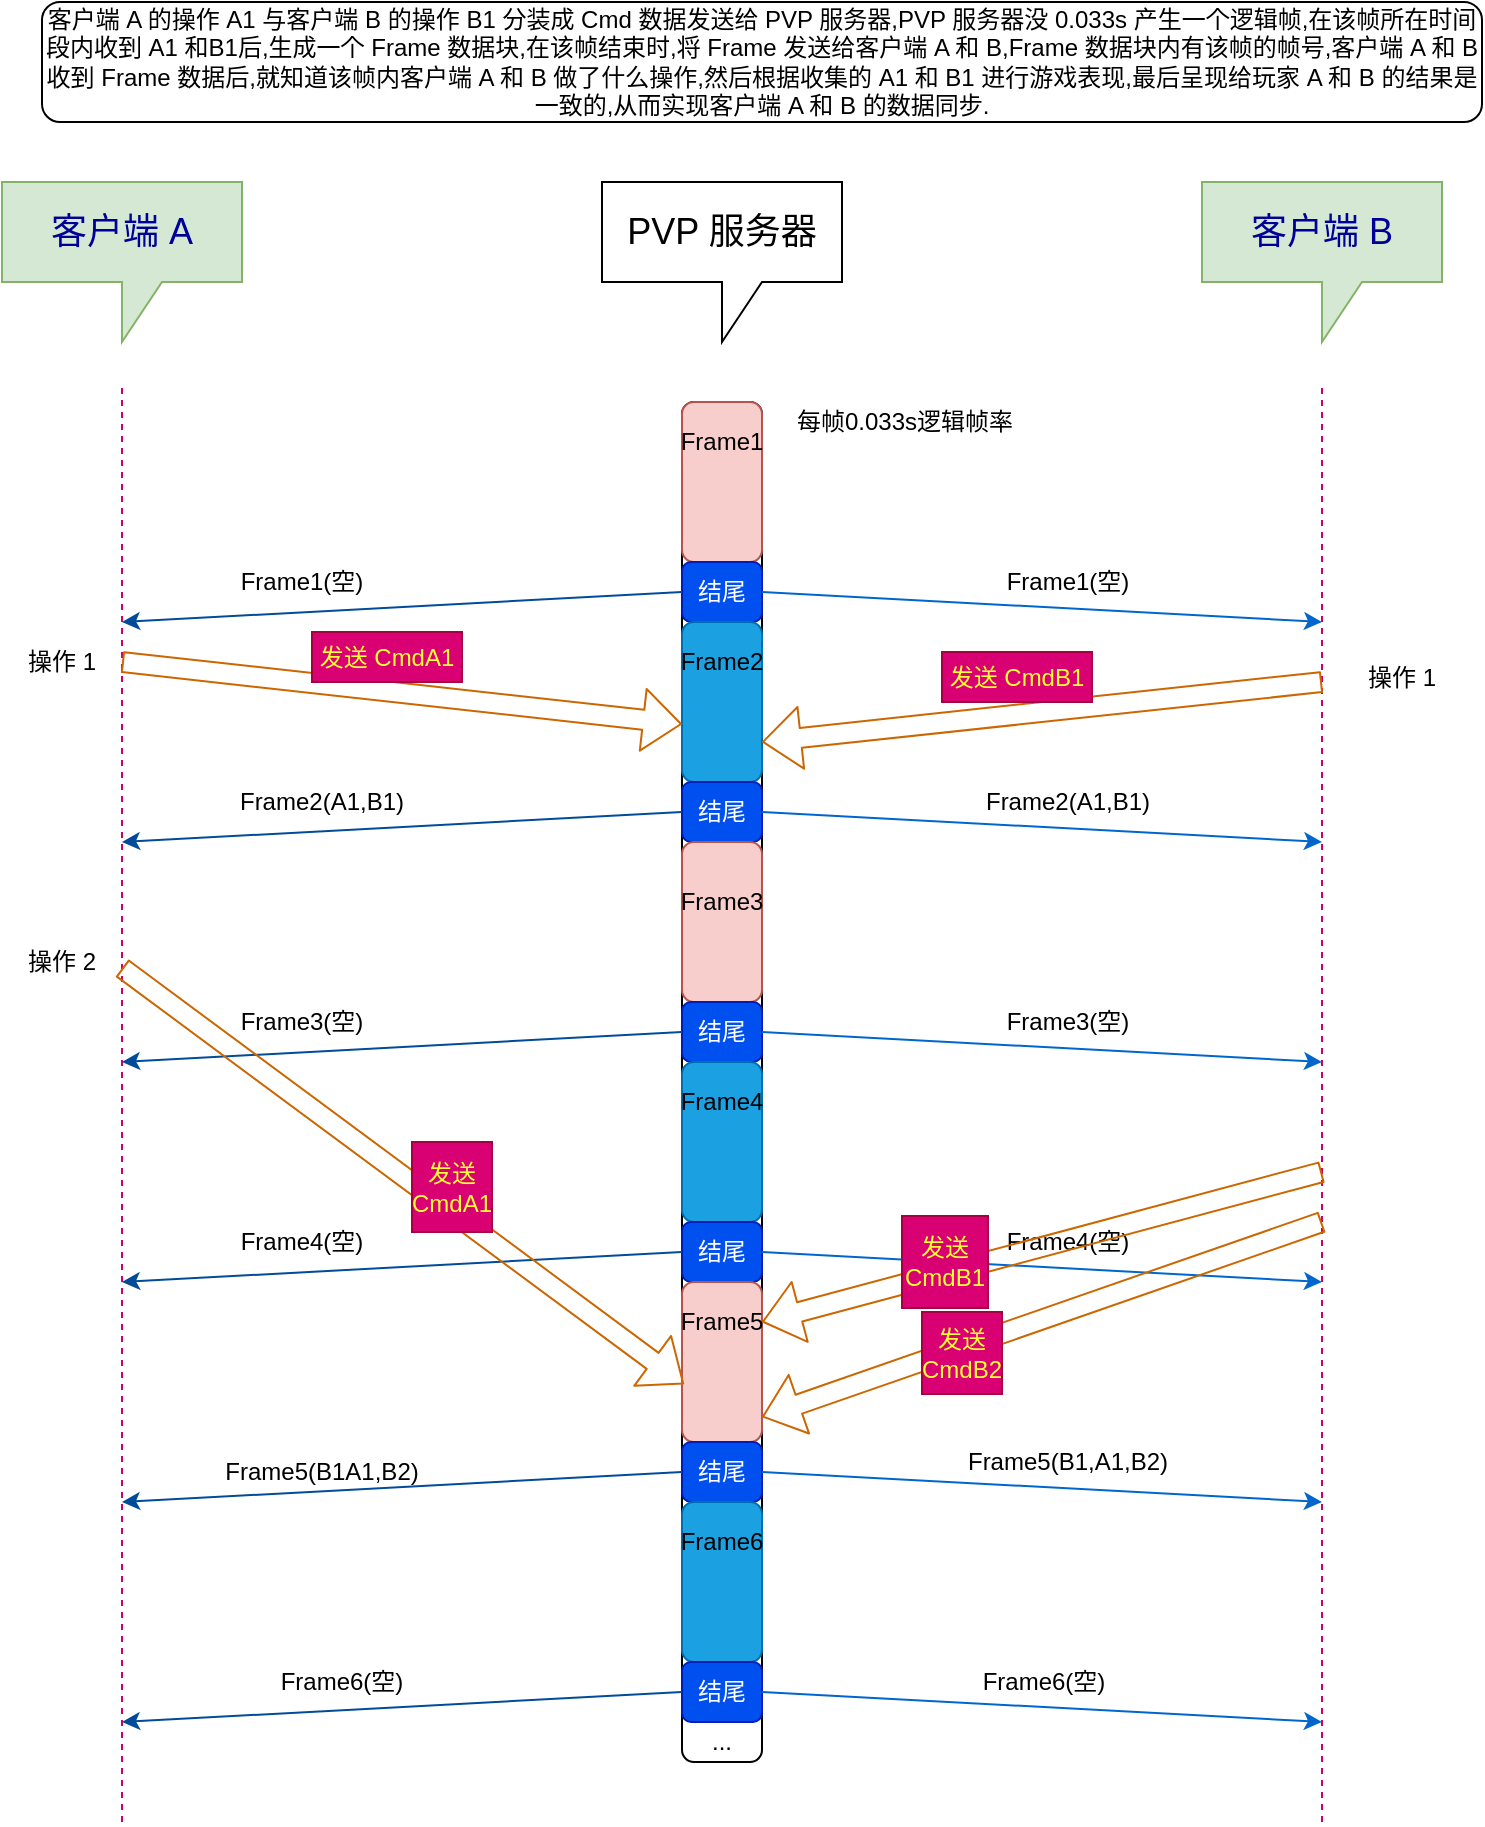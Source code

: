 <mxfile pages="1" version="11.2.4" type="device"><diagram id="Uc5gQzo-vH1OeWFVv7P0" name="Page-1"><mxGraphModel dx="1106" dy="2031" grid="1" gridSize="10" guides="1" tooltips="1" connect="1" arrows="1" fold="1" page="1" pageScale="1" pageWidth="827" pageHeight="1169" math="0" shadow="0"><root><mxCell id="0"/><mxCell id="1" parent="0"/><mxCell id="Xx72egadVw1KZdJ4ujxn-1" value="" style="rounded=1;whiteSpace=wrap;html=1;" parent="1" vertex="1"><mxGeometry x="360" y="80" width="40" height="680" as="geometry"/></mxCell><mxCell id="Xx72egadVw1KZdJ4ujxn-2" value="&lt;font style=&quot;font-size: 18px&quot;&gt;PVP 服务器&lt;/font&gt;" style="shape=callout;whiteSpace=wrap;html=1;perimeter=calloutPerimeter;" parent="1" vertex="1"><mxGeometry x="320" y="-30" width="120" height="80" as="geometry"/></mxCell><mxCell id="Xx72egadVw1KZdJ4ujxn-3" value="" style="endArrow=none;dashed=1;html=1;fillColor=#f8cecc;strokeColor=#CC0066;" parent="1" edge="1"><mxGeometry width="50" height="50" relative="1" as="geometry"><mxPoint x="80" y="790" as="sourcePoint"/><mxPoint x="80" y="70" as="targetPoint"/></mxGeometry></mxCell><mxCell id="Xx72egadVw1KZdJ4ujxn-4" value="&lt;font style=&quot;font-size: 18px&quot; color=&quot;#000099&quot;&gt;客户端 A&lt;/font&gt;" style="shape=callout;whiteSpace=wrap;html=1;perimeter=calloutPerimeter;fillColor=#d5e8d4;strokeColor=#82b366;" parent="1" vertex="1"><mxGeometry x="20" y="-30" width="120" height="80" as="geometry"/></mxCell><mxCell id="Xx72egadVw1KZdJ4ujxn-5" value="" style="endArrow=none;dashed=1;html=1;strokeColor=#CC0066;" parent="1" edge="1"><mxGeometry width="50" height="50" relative="1" as="geometry"><mxPoint x="680" y="790" as="sourcePoint"/><mxPoint x="680" y="70" as="targetPoint"/></mxGeometry></mxCell><mxCell id="Xx72egadVw1KZdJ4ujxn-6" value="&lt;font style=&quot;font-size: 18px&quot; color=&quot;#000099&quot;&gt;客户端 B&lt;/font&gt;" style="shape=callout;whiteSpace=wrap;html=1;perimeter=calloutPerimeter;fillColor=#d5e8d4;strokeColor=#82b366;" parent="1" vertex="1"><mxGeometry x="620" y="-30" width="120" height="80" as="geometry"/></mxCell><mxCell id="Xx72egadVw1KZdJ4ujxn-8" value="每帧0.033s逻辑帧率" style="text;html=1;strokeColor=none;fillColor=none;align=center;verticalAlign=middle;whiteSpace=wrap;rounded=0;" parent="1" vertex="1"><mxGeometry x="413" y="80" width="117" height="20" as="geometry"/></mxCell><mxCell id="Xx72egadVw1KZdJ4ujxn-9" value="" style="rounded=1;whiteSpace=wrap;html=1;fillColor=#f8cecc;strokeColor=#b85450;" parent="1" vertex="1"><mxGeometry x="360" y="80" width="40" height="80" as="geometry"/></mxCell><mxCell id="Xx72egadVw1KZdJ4ujxn-10" value="结尾" style="rounded=1;whiteSpace=wrap;html=1;fillColor=#0050ef;strokeColor=#001DBC;fontColor=#ffffff;" parent="1" vertex="1"><mxGeometry x="360" y="160" width="40" height="30" as="geometry"/></mxCell><mxCell id="Xx72egadVw1KZdJ4ujxn-11" value="" style="rounded=1;whiteSpace=wrap;html=1;fillColor=#1ba1e2;strokeColor=#006EAF;fontColor=#ffffff;" parent="1" vertex="1"><mxGeometry x="360" y="190" width="40" height="80" as="geometry"/></mxCell><mxCell id="Xx72egadVw1KZdJ4ujxn-12" value="结尾" style="rounded=1;whiteSpace=wrap;html=1;fillColor=#0050ef;strokeColor=#001DBC;fontColor=#ffffff;" parent="1" vertex="1"><mxGeometry x="360" y="270" width="40" height="30" as="geometry"/></mxCell><mxCell id="Xx72egadVw1KZdJ4ujxn-13" value="" style="rounded=1;whiteSpace=wrap;html=1;fillColor=#f8cecc;strokeColor=#b85450;" parent="1" vertex="1"><mxGeometry x="360" y="300" width="40" height="80" as="geometry"/></mxCell><mxCell id="Xx72egadVw1KZdJ4ujxn-14" value="结尾" style="rounded=1;whiteSpace=wrap;html=1;fillColor=#0050ef;strokeColor=#001DBC;fontColor=#ffffff;" parent="1" vertex="1"><mxGeometry x="360" y="380" width="40" height="30" as="geometry"/></mxCell><mxCell id="Xx72egadVw1KZdJ4ujxn-15" value="" style="rounded=1;whiteSpace=wrap;html=1;fillColor=#1ba1e2;strokeColor=#006EAF;fontColor=#ffffff;" parent="1" vertex="1"><mxGeometry x="360" y="410" width="40" height="80" as="geometry"/></mxCell><mxCell id="Xx72egadVw1KZdJ4ujxn-16" value="结尾" style="rounded=1;whiteSpace=wrap;html=1;fillColor=#0050ef;strokeColor=#001DBC;fontColor=#ffffff;" parent="1" vertex="1"><mxGeometry x="360" y="490" width="40" height="30" as="geometry"/></mxCell><mxCell id="Xx72egadVw1KZdJ4ujxn-17" value="" style="rounded=1;whiteSpace=wrap;html=1;fillColor=#f8cecc;strokeColor=#b85450;" parent="1" vertex="1"><mxGeometry x="360" y="520" width="40" height="80" as="geometry"/></mxCell><mxCell id="Xx72egadVw1KZdJ4ujxn-18" value="结尾" style="rounded=1;whiteSpace=wrap;html=1;fillColor=#0050ef;strokeColor=#001DBC;fontColor=#ffffff;" parent="1" vertex="1"><mxGeometry x="360" y="600" width="40" height="30" as="geometry"/></mxCell><mxCell id="Xx72egadVw1KZdJ4ujxn-19" value="" style="rounded=1;whiteSpace=wrap;html=1;fillColor=#1ba1e2;strokeColor=#006EAF;fontColor=#ffffff;" parent="1" vertex="1"><mxGeometry x="360" y="630" width="40" height="80" as="geometry"/></mxCell><mxCell id="Xx72egadVw1KZdJ4ujxn-20" value="结尾" style="rounded=1;whiteSpace=wrap;html=1;fillColor=#0050ef;strokeColor=#001DBC;fontColor=#ffffff;" parent="1" vertex="1"><mxGeometry x="360" y="710" width="40" height="30" as="geometry"/></mxCell><mxCell id="Xx72egadVw1KZdJ4ujxn-21" value="Frame2" style="text;html=1;align=center;verticalAlign=middle;whiteSpace=wrap;rounded=0;fontColor=#000000;" parent="1" vertex="1"><mxGeometry x="360" y="200" width="40" height="20" as="geometry"/></mxCell><mxCell id="Xx72egadVw1KZdJ4ujxn-22" value="Frame3" style="text;html=1;strokeColor=none;fillColor=none;align=center;verticalAlign=middle;whiteSpace=wrap;rounded=0;fontColor=#000000;" parent="1" vertex="1"><mxGeometry x="360" y="320" width="40" height="20" as="geometry"/></mxCell><mxCell id="Xx72egadVw1KZdJ4ujxn-23" value="Frame4" style="text;html=1;strokeColor=none;fillColor=none;align=center;verticalAlign=middle;whiteSpace=wrap;rounded=0;fontColor=#000000;" parent="1" vertex="1"><mxGeometry x="360" y="420" width="40" height="20" as="geometry"/></mxCell><mxCell id="Xx72egadVw1KZdJ4ujxn-24" value="Frame5" style="text;html=1;strokeColor=none;fillColor=none;align=center;verticalAlign=middle;whiteSpace=wrap;rounded=0;fontColor=#000000;" parent="1" vertex="1"><mxGeometry x="360" y="530" width="40" height="20" as="geometry"/></mxCell><mxCell id="Xx72egadVw1KZdJ4ujxn-25" value="Frame6" style="text;html=1;strokeColor=none;fillColor=none;align=center;verticalAlign=middle;whiteSpace=wrap;rounded=0;fontColor=#000000;" parent="1" vertex="1"><mxGeometry x="360" y="640" width="40" height="20" as="geometry"/></mxCell><mxCell id="Xx72egadVw1KZdJ4ujxn-26" value="" style="shape=flexArrow;endArrow=classic;html=1;entryX=0;entryY=0.638;entryDx=0;entryDy=0;entryPerimeter=0;strokeColor=#CC6600;" parent="1" target="Xx72egadVw1KZdJ4ujxn-11" edge="1"><mxGeometry width="50" height="50" relative="1" as="geometry"><mxPoint x="80" y="210" as="sourcePoint"/><mxPoint x="60" y="120" as="targetPoint"/></mxGeometry></mxCell><mxCell id="Xx72egadVw1KZdJ4ujxn-27" value="操作 1" style="text;html=1;strokeColor=none;fillColor=none;align=center;verticalAlign=middle;whiteSpace=wrap;rounded=0;" parent="1" vertex="1"><mxGeometry x="30" y="200" width="40" height="20" as="geometry"/></mxCell><mxCell id="Xx72egadVw1KZdJ4ujxn-28" value="&lt;font color=&quot;#ffff33&quot;&gt;发送 CmdA1&lt;/font&gt;" style="text;html=1;strokeColor=#A50040;fillColor=#d80073;align=center;verticalAlign=middle;whiteSpace=wrap;rounded=0;direction=west;fontColor=#ffffff;" parent="1" vertex="1"><mxGeometry x="175" y="195" width="75" height="25" as="geometry"/></mxCell><mxCell id="Xx72egadVw1KZdJ4ujxn-31" value="" style="endArrow=classic;html=1;strokeColor=#004C99;exitX=0;exitY=0.5;exitDx=0;exitDy=0;" parent="1" source="Xx72egadVw1KZdJ4ujxn-10" edge="1"><mxGeometry width="50" height="50" relative="1" as="geometry"><mxPoint x="230" y="190" as="sourcePoint"/><mxPoint x="80" y="190" as="targetPoint"/></mxGeometry></mxCell><mxCell id="Xx72egadVw1KZdJ4ujxn-32" value="" style="endArrow=classic;html=1;strokeColor=#0066CC;exitX=1;exitY=0.5;exitDx=0;exitDy=0;" parent="1" source="Xx72egadVw1KZdJ4ujxn-10" edge="1"><mxGeometry width="50" height="50" relative="1" as="geometry"><mxPoint x="370" y="185" as="sourcePoint"/><mxPoint x="680" y="190" as="targetPoint"/></mxGeometry></mxCell><mxCell id="Xx72egadVw1KZdJ4ujxn-33" value="Frame1(空)" style="text;html=1;strokeColor=none;fillColor=none;align=center;verticalAlign=middle;whiteSpace=wrap;rounded=0;" parent="1" vertex="1"><mxGeometry x="130" y="160" width="80" height="20" as="geometry"/></mxCell><mxCell id="Xx72egadVw1KZdJ4ujxn-34" value="Frame1(空)" style="text;html=1;strokeColor=none;fillColor=none;align=center;verticalAlign=middle;whiteSpace=wrap;rounded=0;" parent="1" vertex="1"><mxGeometry x="513" y="160" width="80" height="20" as="geometry"/></mxCell><mxCell id="Xx72egadVw1KZdJ4ujxn-35" value="操作 1" style="text;html=1;strokeColor=none;fillColor=none;align=center;verticalAlign=middle;whiteSpace=wrap;rounded=0;" parent="1" vertex="1"><mxGeometry x="700" y="207.5" width="40" height="20" as="geometry"/></mxCell><mxCell id="Xx72egadVw1KZdJ4ujxn-36" value="" style="shape=flexArrow;endArrow=classic;html=1;entryX=1;entryY=0.75;entryDx=0;entryDy=0;strokeColor=#CC6600;" parent="1" target="Xx72egadVw1KZdJ4ujxn-11" edge="1"><mxGeometry width="50" height="50" relative="1" as="geometry"><mxPoint x="680" y="220" as="sourcePoint"/><mxPoint x="680" y="251.04" as="targetPoint"/></mxGeometry></mxCell><mxCell id="Xx72egadVw1KZdJ4ujxn-37" value="&lt;font color=&quot;#ffff33&quot;&gt;发送 CmdB1&lt;/font&gt;" style="text;html=1;strokeColor=#A50040;fillColor=#d80073;align=center;verticalAlign=middle;whiteSpace=wrap;rounded=0;direction=west;fontColor=#ffffff;" parent="1" vertex="1"><mxGeometry x="490" y="205" width="75" height="25" as="geometry"/></mxCell><mxCell id="Xx72egadVw1KZdJ4ujxn-38" value="" style="endArrow=classic;html=1;strokeColor=#004C99;exitX=0;exitY=0.5;exitDx=0;exitDy=0;" parent="1" edge="1"><mxGeometry width="50" height="50" relative="1" as="geometry"><mxPoint x="360" y="285" as="sourcePoint"/><mxPoint x="80" y="300" as="targetPoint"/></mxGeometry></mxCell><mxCell id="Xx72egadVw1KZdJ4ujxn-39" value="Frame2(A1,B1)" style="text;html=1;strokeColor=none;fillColor=none;align=center;verticalAlign=middle;whiteSpace=wrap;rounded=0;" parent="1" vertex="1"><mxGeometry x="140" y="270" width="80" height="20" as="geometry"/></mxCell><mxCell id="Xx72egadVw1KZdJ4ujxn-43" value="" style="endArrow=classic;html=1;strokeColor=#0066CC;exitX=1;exitY=0.5;exitDx=0;exitDy=0;" parent="1" edge="1"><mxGeometry width="50" height="50" relative="1" as="geometry"><mxPoint x="400" y="285" as="sourcePoint"/><mxPoint x="680" y="300" as="targetPoint"/></mxGeometry></mxCell><mxCell id="Xx72egadVw1KZdJ4ujxn-44" value="Frame2(A1,B1)" style="text;html=1;strokeColor=none;fillColor=none;align=center;verticalAlign=middle;whiteSpace=wrap;rounded=0;" parent="1" vertex="1"><mxGeometry x="513" y="270" width="80" height="20" as="geometry"/></mxCell><mxCell id="Xx72egadVw1KZdJ4ujxn-45" value="" style="endArrow=classic;html=1;strokeColor=#004C99;exitX=0;exitY=0.5;exitDx=0;exitDy=0;" parent="1" edge="1"><mxGeometry width="50" height="50" relative="1" as="geometry"><mxPoint x="360" y="395" as="sourcePoint"/><mxPoint x="80" y="410" as="targetPoint"/></mxGeometry></mxCell><mxCell id="Xx72egadVw1KZdJ4ujxn-46" value="" style="endArrow=classic;html=1;strokeColor=#0066CC;exitX=1;exitY=0.5;exitDx=0;exitDy=0;" parent="1" edge="1"><mxGeometry width="50" height="50" relative="1" as="geometry"><mxPoint x="400" y="395" as="sourcePoint"/><mxPoint x="680" y="410" as="targetPoint"/></mxGeometry></mxCell><mxCell id="Xx72egadVw1KZdJ4ujxn-47" value="Frame3(空)" style="text;html=1;strokeColor=none;fillColor=none;align=center;verticalAlign=middle;whiteSpace=wrap;rounded=0;" parent="1" vertex="1"><mxGeometry x="130" y="380" width="80" height="20" as="geometry"/></mxCell><mxCell id="Xx72egadVw1KZdJ4ujxn-48" value="Frame3(空)" style="text;html=1;strokeColor=none;fillColor=none;align=center;verticalAlign=middle;whiteSpace=wrap;rounded=0;" parent="1" vertex="1"><mxGeometry x="513" y="380" width="80" height="20" as="geometry"/></mxCell><mxCell id="Xx72egadVw1KZdJ4ujxn-49" value="" style="endArrow=classic;html=1;strokeColor=#004C99;exitX=0;exitY=0.5;exitDx=0;exitDy=0;" parent="1" edge="1"><mxGeometry width="50" height="50" relative="1" as="geometry"><mxPoint x="360" y="505" as="sourcePoint"/><mxPoint x="80" y="520" as="targetPoint"/></mxGeometry></mxCell><mxCell id="Xx72egadVw1KZdJ4ujxn-50" value="Frame4(空)" style="text;html=1;strokeColor=none;fillColor=none;align=center;verticalAlign=middle;whiteSpace=wrap;rounded=0;" parent="1" vertex="1"><mxGeometry x="130" y="490" width="80" height="20" as="geometry"/></mxCell><mxCell id="Xx72egadVw1KZdJ4ujxn-52" value="" style="endArrow=classic;html=1;strokeColor=#0066CC;exitX=1;exitY=0.5;exitDx=0;exitDy=0;" parent="1" edge="1"><mxGeometry width="50" height="50" relative="1" as="geometry"><mxPoint x="400" y="505" as="sourcePoint"/><mxPoint x="680" y="520" as="targetPoint"/></mxGeometry></mxCell><mxCell id="Xx72egadVw1KZdJ4ujxn-53" value="Frame4(空)" style="text;html=1;strokeColor=none;fillColor=none;align=center;verticalAlign=middle;whiteSpace=wrap;rounded=0;" parent="1" vertex="1"><mxGeometry x="513" y="490" width="80" height="20" as="geometry"/></mxCell><mxCell id="Xx72egadVw1KZdJ4ujxn-54" value="操作 2" style="text;html=1;strokeColor=none;fillColor=none;align=center;verticalAlign=middle;whiteSpace=wrap;rounded=0;" parent="1" vertex="1"><mxGeometry x="30" y="350" width="40" height="20" as="geometry"/></mxCell><mxCell id="Xx72egadVw1KZdJ4ujxn-55" value="" style="shape=flexArrow;endArrow=classic;html=1;strokeColor=#CC6600;entryX=0.025;entryY=0.638;entryDx=0;entryDy=0;entryPerimeter=0;" parent="1" target="Xx72egadVw1KZdJ4ujxn-17" edge="1"><mxGeometry width="50" height="50" relative="1" as="geometry"><mxPoint x="80" y="363" as="sourcePoint"/><mxPoint x="360" y="584" as="targetPoint"/></mxGeometry></mxCell><mxCell id="Xx72egadVw1KZdJ4ujxn-56" value="&lt;font color=&quot;#ffff33&quot;&gt;发送 CmdA1&lt;/font&gt;" style="text;html=1;strokeColor=#A50040;fillColor=#d80073;align=center;verticalAlign=middle;whiteSpace=wrap;rounded=0;direction=north;fontColor=#ffffff;" parent="1" vertex="1"><mxGeometry x="225" y="450" width="40" height="45" as="geometry"/></mxCell><mxCell id="Xx72egadVw1KZdJ4ujxn-58" value="" style="shape=flexArrow;endArrow=classic;html=1;entryX=1;entryY=0.25;entryDx=0;entryDy=0;strokeColor=#CC6600;" parent="1" target="Xx72egadVw1KZdJ4ujxn-17" edge="1"><mxGeometry width="50" height="50" relative="1" as="geometry"><mxPoint x="680" y="465" as="sourcePoint"/><mxPoint x="400" y="495" as="targetPoint"/></mxGeometry></mxCell><mxCell id="Xx72egadVw1KZdJ4ujxn-59" value="" style="shape=flexArrow;endArrow=classic;html=1;entryX=1;entryY=0.25;entryDx=0;entryDy=0;strokeColor=#CC6600;" parent="1" edge="1"><mxGeometry width="50" height="50" relative="1" as="geometry"><mxPoint x="680" y="490" as="sourcePoint"/><mxPoint x="400" y="587.5" as="targetPoint"/></mxGeometry></mxCell><mxCell id="Xx72egadVw1KZdJ4ujxn-60" value="&lt;font color=&quot;#ffff33&quot;&gt;发送 CmdB1&lt;/font&gt;" style="text;html=1;strokeColor=#A50040;fillColor=#d80073;align=center;verticalAlign=middle;whiteSpace=wrap;rounded=0;direction=north;fontColor=#ffffff;" parent="1" vertex="1"><mxGeometry x="470" y="487" width="43" height="46" as="geometry"/></mxCell><mxCell id="Xx72egadVw1KZdJ4ujxn-61" value="&lt;font color=&quot;#ffff33&quot;&gt;发送 CmdB2&lt;/font&gt;" style="text;html=1;strokeColor=#A50040;fillColor=#d80073;align=center;verticalAlign=middle;whiteSpace=wrap;rounded=0;direction=north;fontColor=#ffffff;" parent="1" vertex="1"><mxGeometry x="480" y="535" width="40" height="41" as="geometry"/></mxCell><mxCell id="Xx72egadVw1KZdJ4ujxn-62" value="" style="endArrow=classic;html=1;strokeColor=#004C99;exitX=0;exitY=0.5;exitDx=0;exitDy=0;" parent="1" edge="1"><mxGeometry width="50" height="50" relative="1" as="geometry"><mxPoint x="360" y="615" as="sourcePoint"/><mxPoint x="80" y="630" as="targetPoint"/></mxGeometry></mxCell><mxCell id="Xx72egadVw1KZdJ4ujxn-63" value="Frame5(B1A1,B2)" style="text;html=1;strokeColor=none;fillColor=none;align=center;verticalAlign=middle;whiteSpace=wrap;rounded=0;" parent="1" vertex="1"><mxGeometry x="140" y="605" width="80" height="20" as="geometry"/></mxCell><mxCell id="Xx72egadVw1KZdJ4ujxn-64" value="" style="endArrow=classic;html=1;strokeColor=#0066CC;exitX=1;exitY=0.5;exitDx=0;exitDy=0;" parent="1" edge="1"><mxGeometry width="50" height="50" relative="1" as="geometry"><mxPoint x="400" y="615" as="sourcePoint"/><mxPoint x="680" y="630" as="targetPoint"/></mxGeometry></mxCell><mxCell id="Xx72egadVw1KZdJ4ujxn-65" value="Frame5(B1,A1,B2)" style="text;html=1;strokeColor=none;fillColor=none;align=center;verticalAlign=middle;whiteSpace=wrap;rounded=0;" parent="1" vertex="1"><mxGeometry x="513" y="600" width="80" height="20" as="geometry"/></mxCell><mxCell id="Xx72egadVw1KZdJ4ujxn-66" value="" style="endArrow=classic;html=1;strokeColor=#004C99;exitX=0;exitY=0.5;exitDx=0;exitDy=0;" parent="1" edge="1"><mxGeometry width="50" height="50" relative="1" as="geometry"><mxPoint x="360" y="725" as="sourcePoint"/><mxPoint x="80" y="740" as="targetPoint"/></mxGeometry></mxCell><mxCell id="Xx72egadVw1KZdJ4ujxn-67" value="" style="endArrow=classic;html=1;strokeColor=#0066CC;exitX=1;exitY=0.5;exitDx=0;exitDy=0;" parent="1" edge="1"><mxGeometry width="50" height="50" relative="1" as="geometry"><mxPoint x="400" y="725" as="sourcePoint"/><mxPoint x="680" y="740" as="targetPoint"/></mxGeometry></mxCell><mxCell id="Xx72egadVw1KZdJ4ujxn-68" value="Frame6(空)" style="text;html=1;strokeColor=none;fillColor=none;align=center;verticalAlign=middle;whiteSpace=wrap;rounded=0;" parent="1" vertex="1"><mxGeometry x="150" y="710" width="80" height="20" as="geometry"/></mxCell><mxCell id="Xx72egadVw1KZdJ4ujxn-69" value="Frame6(空)" style="text;html=1;strokeColor=none;fillColor=none;align=center;verticalAlign=middle;whiteSpace=wrap;rounded=0;" parent="1" vertex="1"><mxGeometry x="500.5" y="710" width="80" height="20" as="geometry"/></mxCell><mxCell id="Xx72egadVw1KZdJ4ujxn-70" value="..." style="text;html=1;strokeColor=none;fillColor=none;align=center;verticalAlign=middle;whiteSpace=wrap;rounded=0;" parent="1" vertex="1"><mxGeometry x="360" y="740" width="40" height="20" as="geometry"/></mxCell><mxCell id="Xx72egadVw1KZdJ4ujxn-7" value="Frame1" style="text;html=1;strokeColor=none;fillColor=none;align=center;verticalAlign=middle;whiteSpace=wrap;rounded=0;fontColor=#000000;" parent="1" vertex="1"><mxGeometry x="360" y="90" width="40" height="20" as="geometry"/></mxCell><mxCell id="-jo6y5_bdxMj8_ymV0UF-1" value="客户端 A 的操作 A1 与客户端 B 的操作 B1 分装成 Cmd 数据发送给 PVP 服务器,PVP 服务器没 0.033s 产生一个逻辑帧,在该帧所在时间段内收到 A1 和B1后,生成一个 Frame 数据块,在该帧结束时,将 Frame 发送给客户端 A 和 B,Frame 数据块内有该帧的帧号,客户端 A 和 B 收到 Frame 数据后,就知道该帧内客户端 A 和 B 做了什么操作,然后根据收集的 A1 和 B1 进行游戏表现,最后呈现给玩家 A 和 B 的结果是一致的,从而实现客户端 A 和 B 的数据同步." style="rounded=1;whiteSpace=wrap;html=1;" vertex="1" parent="1"><mxGeometry x="40" y="-120" width="720" height="60" as="geometry"/></mxCell></root></mxGraphModel></diagram></mxfile>